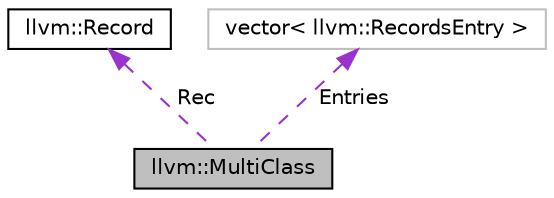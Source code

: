 digraph "llvm::MultiClass"
{
 // LATEX_PDF_SIZE
  bgcolor="transparent";
  edge [fontname="Helvetica",fontsize="10",labelfontname="Helvetica",labelfontsize="10"];
  node [fontname="Helvetica",fontsize="10",shape=record];
  Node1 [label="llvm::MultiClass",height=0.2,width=0.4,color="black", fillcolor="grey75", style="filled", fontcolor="black",tooltip=" "];
  Node2 -> Node1 [dir="back",color="darkorchid3",fontsize="10",style="dashed",label=" Rec" ,fontname="Helvetica"];
  Node2 [label="llvm::Record",height=0.2,width=0.4,color="black",URL="$classllvm_1_1Record.html",tooltip=" "];
  Node3 -> Node1 [dir="back",color="darkorchid3",fontsize="10",style="dashed",label=" Entries" ,fontname="Helvetica"];
  Node3 [label="vector\< llvm::RecordsEntry \>",height=0.2,width=0.4,color="grey75",tooltip=" "];
}
